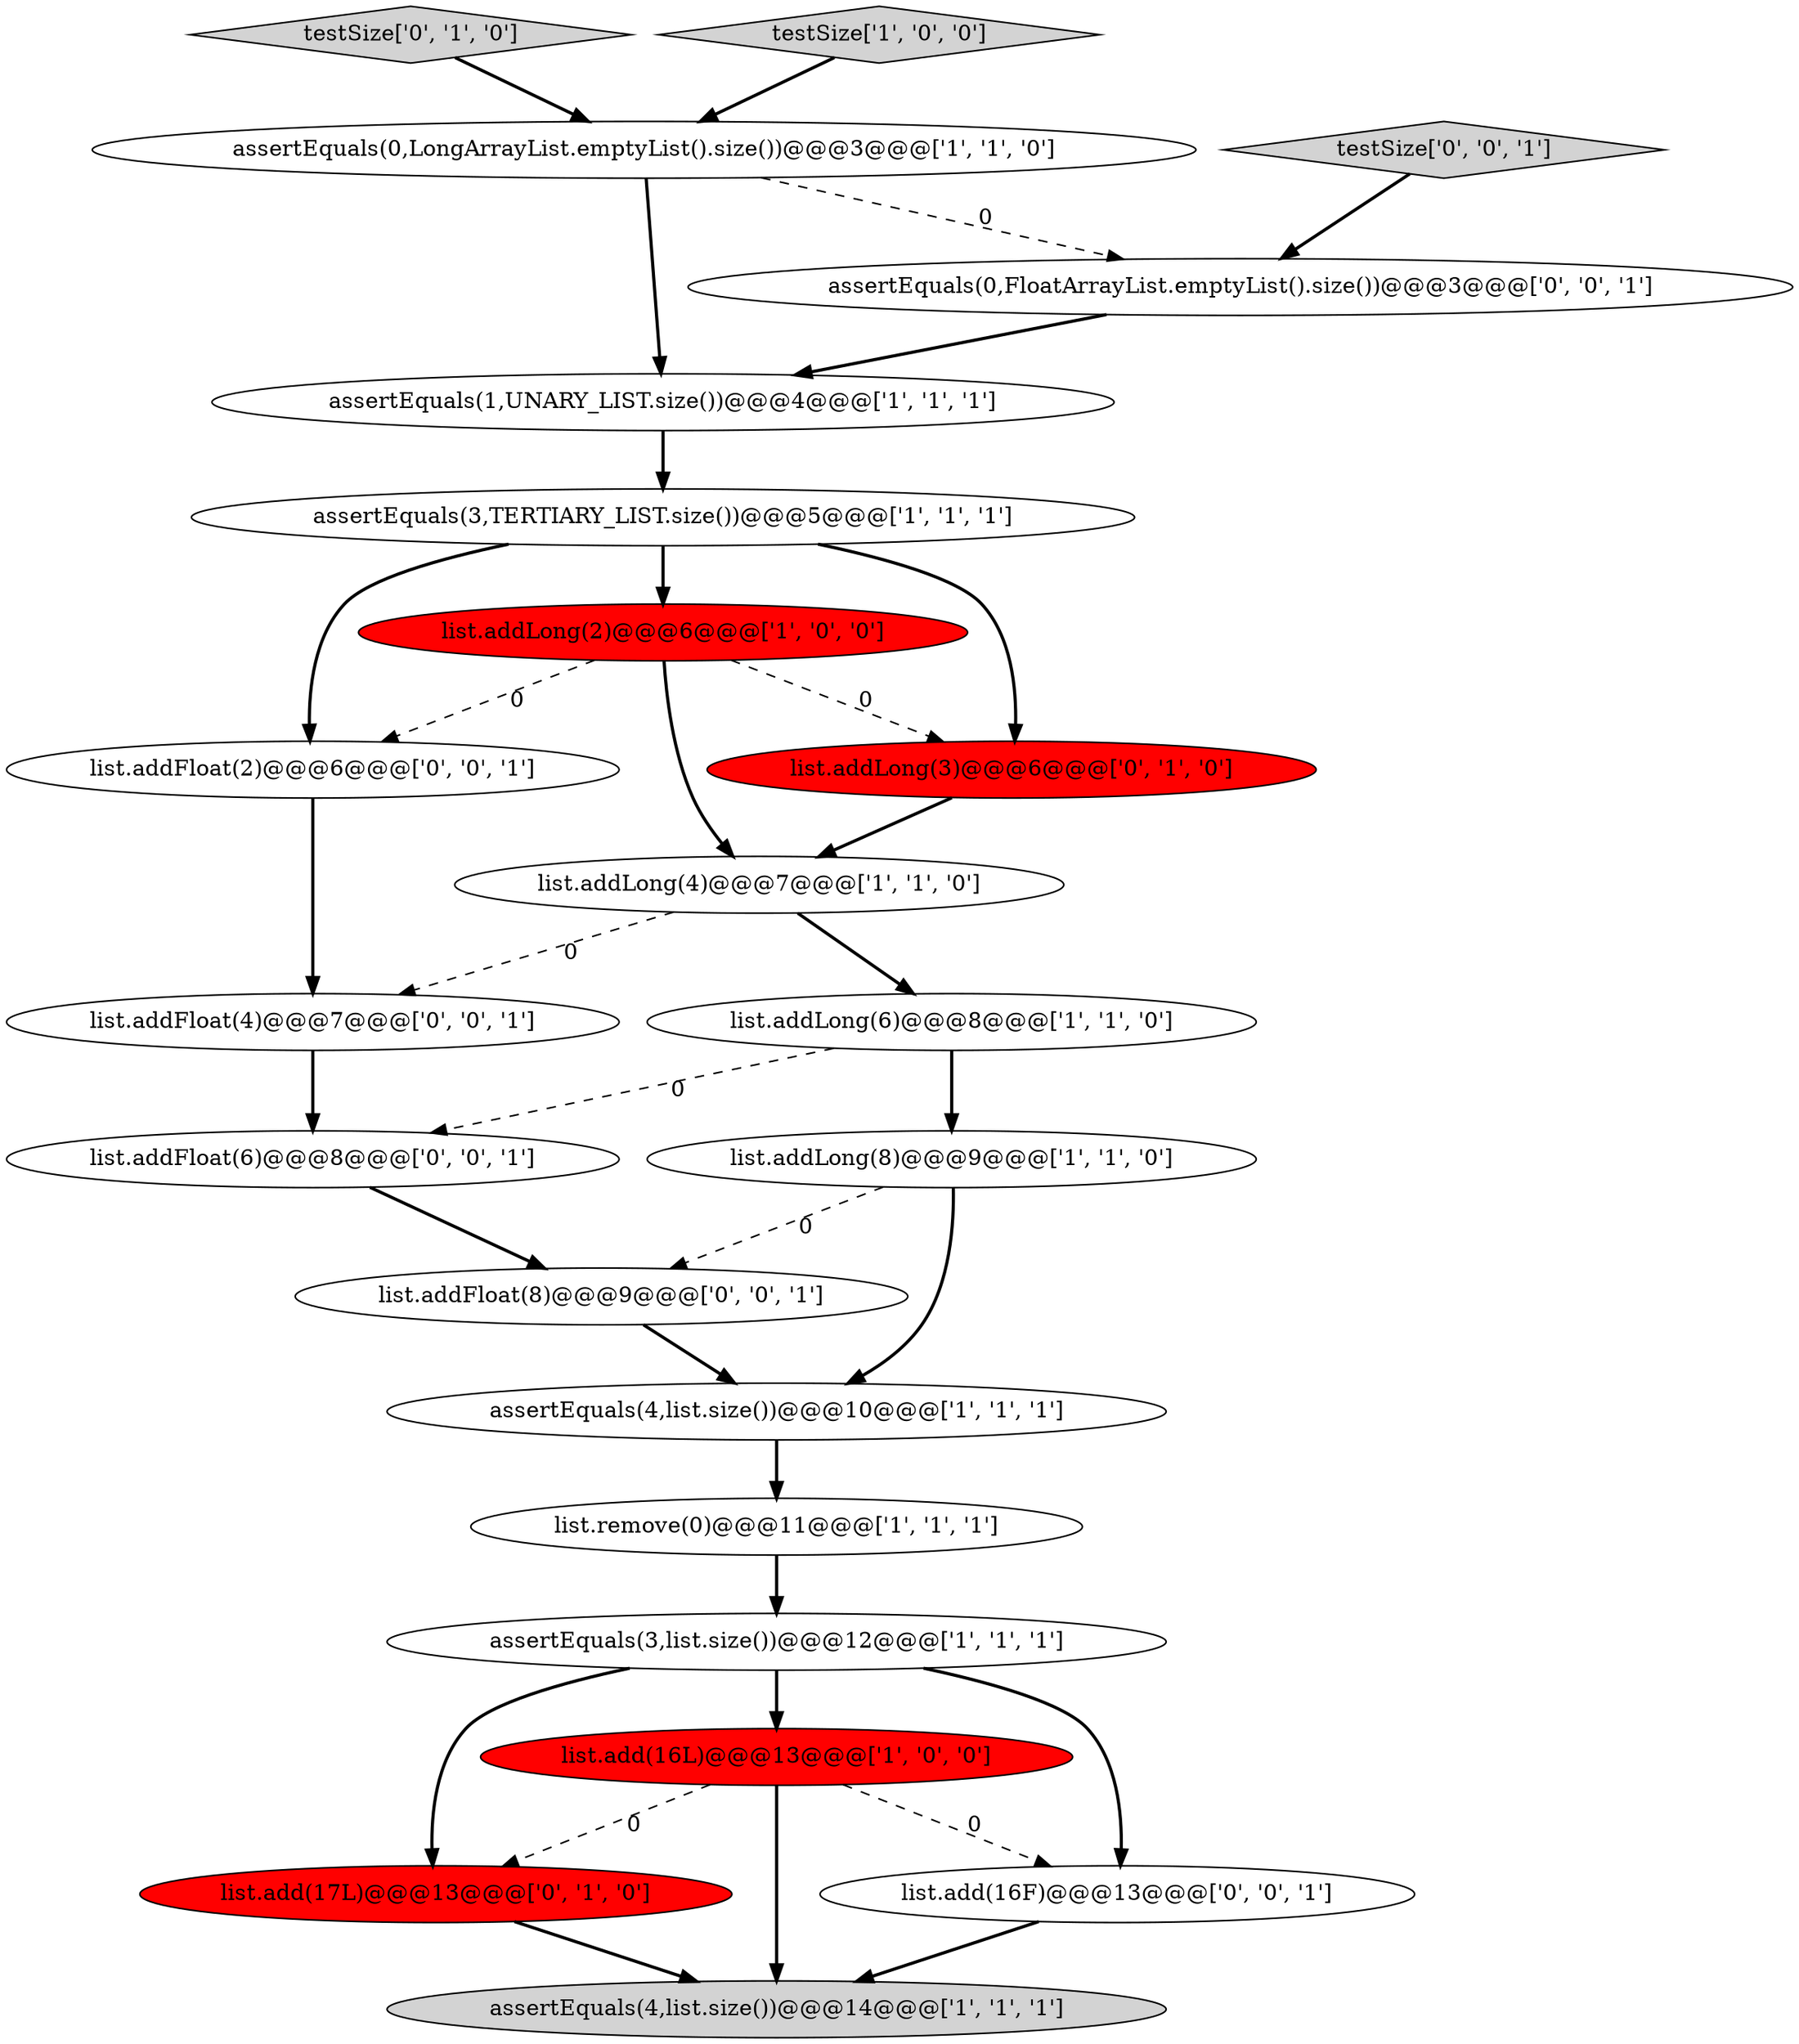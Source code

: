 digraph {
16 [style = filled, label = "assertEquals(0,FloatArrayList.emptyList().size())@@@3@@@['0', '0', '1']", fillcolor = white, shape = ellipse image = "AAA0AAABBB3BBB"];
2 [style = filled, label = "list.addLong(2)@@@6@@@['1', '0', '0']", fillcolor = red, shape = ellipse image = "AAA1AAABBB1BBB"];
13 [style = filled, label = "testSize['0', '1', '0']", fillcolor = lightgray, shape = diamond image = "AAA0AAABBB2BBB"];
9 [style = filled, label = "list.remove(0)@@@11@@@['1', '1', '1']", fillcolor = white, shape = ellipse image = "AAA0AAABBB1BBB"];
3 [style = filled, label = "assertEquals(4,list.size())@@@14@@@['1', '1', '1']", fillcolor = lightgray, shape = ellipse image = "AAA0AAABBB1BBB"];
22 [style = filled, label = "list.addFloat(4)@@@7@@@['0', '0', '1']", fillcolor = white, shape = ellipse image = "AAA0AAABBB3BBB"];
19 [style = filled, label = "list.addFloat(2)@@@6@@@['0', '0', '1']", fillcolor = white, shape = ellipse image = "AAA0AAABBB3BBB"];
5 [style = filled, label = "testSize['1', '0', '0']", fillcolor = lightgray, shape = diamond image = "AAA0AAABBB1BBB"];
7 [style = filled, label = "assertEquals(3,TERTIARY_LIST.size())@@@5@@@['1', '1', '1']", fillcolor = white, shape = ellipse image = "AAA0AAABBB1BBB"];
8 [style = filled, label = "assertEquals(3,list.size())@@@12@@@['1', '1', '1']", fillcolor = white, shape = ellipse image = "AAA0AAABBB1BBB"];
15 [style = filled, label = "list.add(17L)@@@13@@@['0', '1', '0']", fillcolor = red, shape = ellipse image = "AAA1AAABBB2BBB"];
12 [style = filled, label = "list.add(16L)@@@13@@@['1', '0', '0']", fillcolor = red, shape = ellipse image = "AAA1AAABBB1BBB"];
18 [style = filled, label = "list.addFloat(8)@@@9@@@['0', '0', '1']", fillcolor = white, shape = ellipse image = "AAA0AAABBB3BBB"];
1 [style = filled, label = "list.addLong(6)@@@8@@@['1', '1', '0']", fillcolor = white, shape = ellipse image = "AAA0AAABBB1BBB"];
4 [style = filled, label = "assertEquals(0,LongArrayList.emptyList().size())@@@3@@@['1', '1', '0']", fillcolor = white, shape = ellipse image = "AAA0AAABBB1BBB"];
21 [style = filled, label = "testSize['0', '0', '1']", fillcolor = lightgray, shape = diamond image = "AAA0AAABBB3BBB"];
20 [style = filled, label = "list.add(16F)@@@13@@@['0', '0', '1']", fillcolor = white, shape = ellipse image = "AAA0AAABBB3BBB"];
6 [style = filled, label = "assertEquals(1,UNARY_LIST.size())@@@4@@@['1', '1', '1']", fillcolor = white, shape = ellipse image = "AAA0AAABBB1BBB"];
10 [style = filled, label = "list.addLong(8)@@@9@@@['1', '1', '0']", fillcolor = white, shape = ellipse image = "AAA0AAABBB1BBB"];
17 [style = filled, label = "list.addFloat(6)@@@8@@@['0', '0', '1']", fillcolor = white, shape = ellipse image = "AAA0AAABBB3BBB"];
14 [style = filled, label = "list.addLong(3)@@@6@@@['0', '1', '0']", fillcolor = red, shape = ellipse image = "AAA1AAABBB2BBB"];
0 [style = filled, label = "assertEquals(4,list.size())@@@10@@@['1', '1', '1']", fillcolor = white, shape = ellipse image = "AAA0AAABBB1BBB"];
11 [style = filled, label = "list.addLong(4)@@@7@@@['1', '1', '0']", fillcolor = white, shape = ellipse image = "AAA0AAABBB1BBB"];
0->9 [style = bold, label=""];
2->19 [style = dashed, label="0"];
8->15 [style = bold, label=""];
4->16 [style = dashed, label="0"];
12->20 [style = dashed, label="0"];
4->6 [style = bold, label=""];
11->1 [style = bold, label=""];
16->6 [style = bold, label=""];
11->22 [style = dashed, label="0"];
20->3 [style = bold, label=""];
9->8 [style = bold, label=""];
15->3 [style = bold, label=""];
10->18 [style = dashed, label="0"];
7->14 [style = bold, label=""];
1->17 [style = dashed, label="0"];
8->20 [style = bold, label=""];
2->14 [style = dashed, label="0"];
7->2 [style = bold, label=""];
5->4 [style = bold, label=""];
10->0 [style = bold, label=""];
12->15 [style = dashed, label="0"];
21->16 [style = bold, label=""];
22->17 [style = bold, label=""];
12->3 [style = bold, label=""];
6->7 [style = bold, label=""];
1->10 [style = bold, label=""];
19->22 [style = bold, label=""];
14->11 [style = bold, label=""];
7->19 [style = bold, label=""];
2->11 [style = bold, label=""];
8->12 [style = bold, label=""];
17->18 [style = bold, label=""];
18->0 [style = bold, label=""];
13->4 [style = bold, label=""];
}
